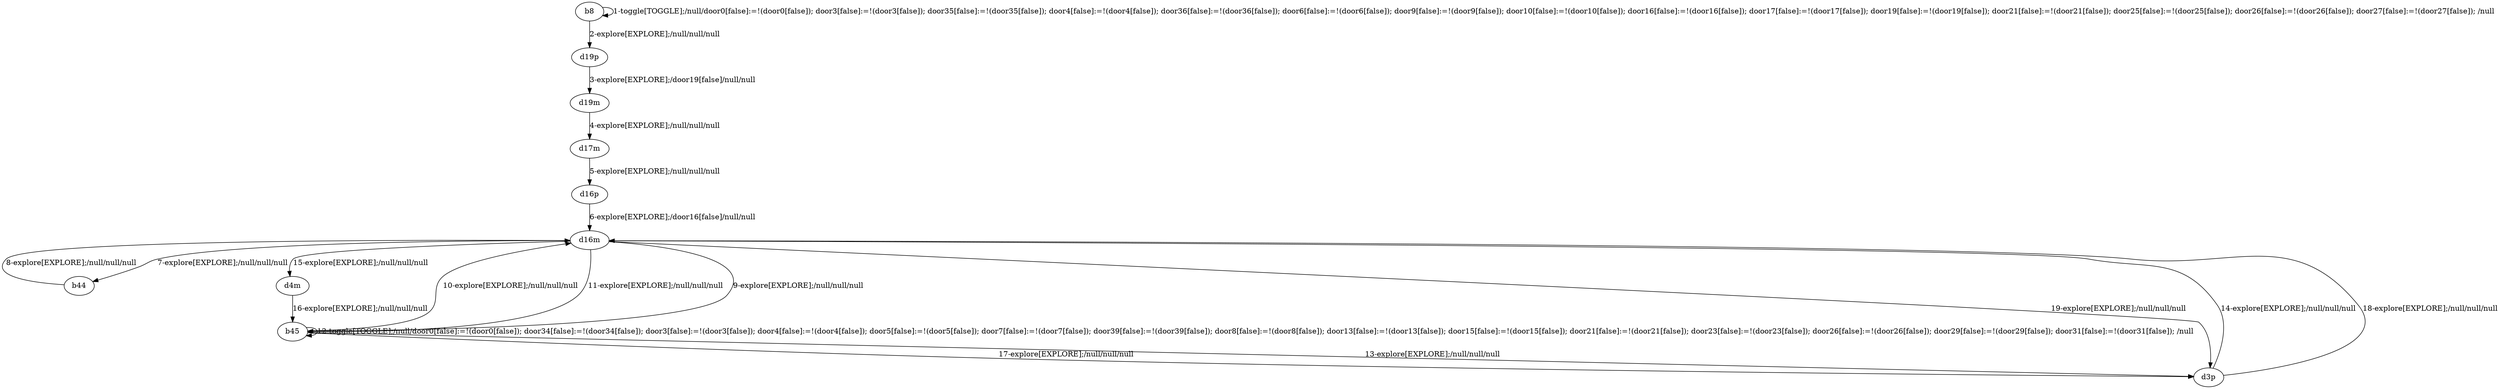 # Total number of goals covered by this test: 1
# d3p --> d16m

digraph g {
"b8" -> "b8" [label = "1-toggle[TOGGLE];/null/door0[false]:=!(door0[false]); door3[false]:=!(door3[false]); door35[false]:=!(door35[false]); door4[false]:=!(door4[false]); door36[false]:=!(door36[false]); door6[false]:=!(door6[false]); door9[false]:=!(door9[false]); door10[false]:=!(door10[false]); door16[false]:=!(door16[false]); door17[false]:=!(door17[false]); door19[false]:=!(door19[false]); door21[false]:=!(door21[false]); door25[false]:=!(door25[false]); door26[false]:=!(door26[false]); door27[false]:=!(door27[false]); /null"];
"b8" -> "d19p" [label = "2-explore[EXPLORE];/null/null/null"];
"d19p" -> "d19m" [label = "3-explore[EXPLORE];/door19[false]/null/null"];
"d19m" -> "d17m" [label = "4-explore[EXPLORE];/null/null/null"];
"d17m" -> "d16p" [label = "5-explore[EXPLORE];/null/null/null"];
"d16p" -> "d16m" [label = "6-explore[EXPLORE];/door16[false]/null/null"];
"d16m" -> "b44" [label = "7-explore[EXPLORE];/null/null/null"];
"b44" -> "d16m" [label = "8-explore[EXPLORE];/null/null/null"];
"d16m" -> "b45" [label = "9-explore[EXPLORE];/null/null/null"];
"b45" -> "d16m" [label = "10-explore[EXPLORE];/null/null/null"];
"d16m" -> "b45" [label = "11-explore[EXPLORE];/null/null/null"];
"b45" -> "b45" [label = "12-toggle[TOGGLE];/null/door0[false]:=!(door0[false]); door34[false]:=!(door34[false]); door3[false]:=!(door3[false]); door4[false]:=!(door4[false]); door5[false]:=!(door5[false]); door7[false]:=!(door7[false]); door39[false]:=!(door39[false]); door8[false]:=!(door8[false]); door13[false]:=!(door13[false]); door15[false]:=!(door15[false]); door21[false]:=!(door21[false]); door23[false]:=!(door23[false]); door26[false]:=!(door26[false]); door29[false]:=!(door29[false]); door31[false]:=!(door31[false]); /null"];
"b45" -> "d3p" [label = "13-explore[EXPLORE];/null/null/null"];
"d3p" -> "d16m" [label = "14-explore[EXPLORE];/null/null/null"];
"d16m" -> "d4m" [label = "15-explore[EXPLORE];/null/null/null"];
"d4m" -> "b45" [label = "16-explore[EXPLORE];/null/null/null"];
"b45" -> "d3p" [label = "17-explore[EXPLORE];/null/null/null"];
"d3p" -> "d16m" [label = "18-explore[EXPLORE];/null/null/null"];
"d16m" -> "d3p" [label = "19-explore[EXPLORE];/null/null/null"];
}